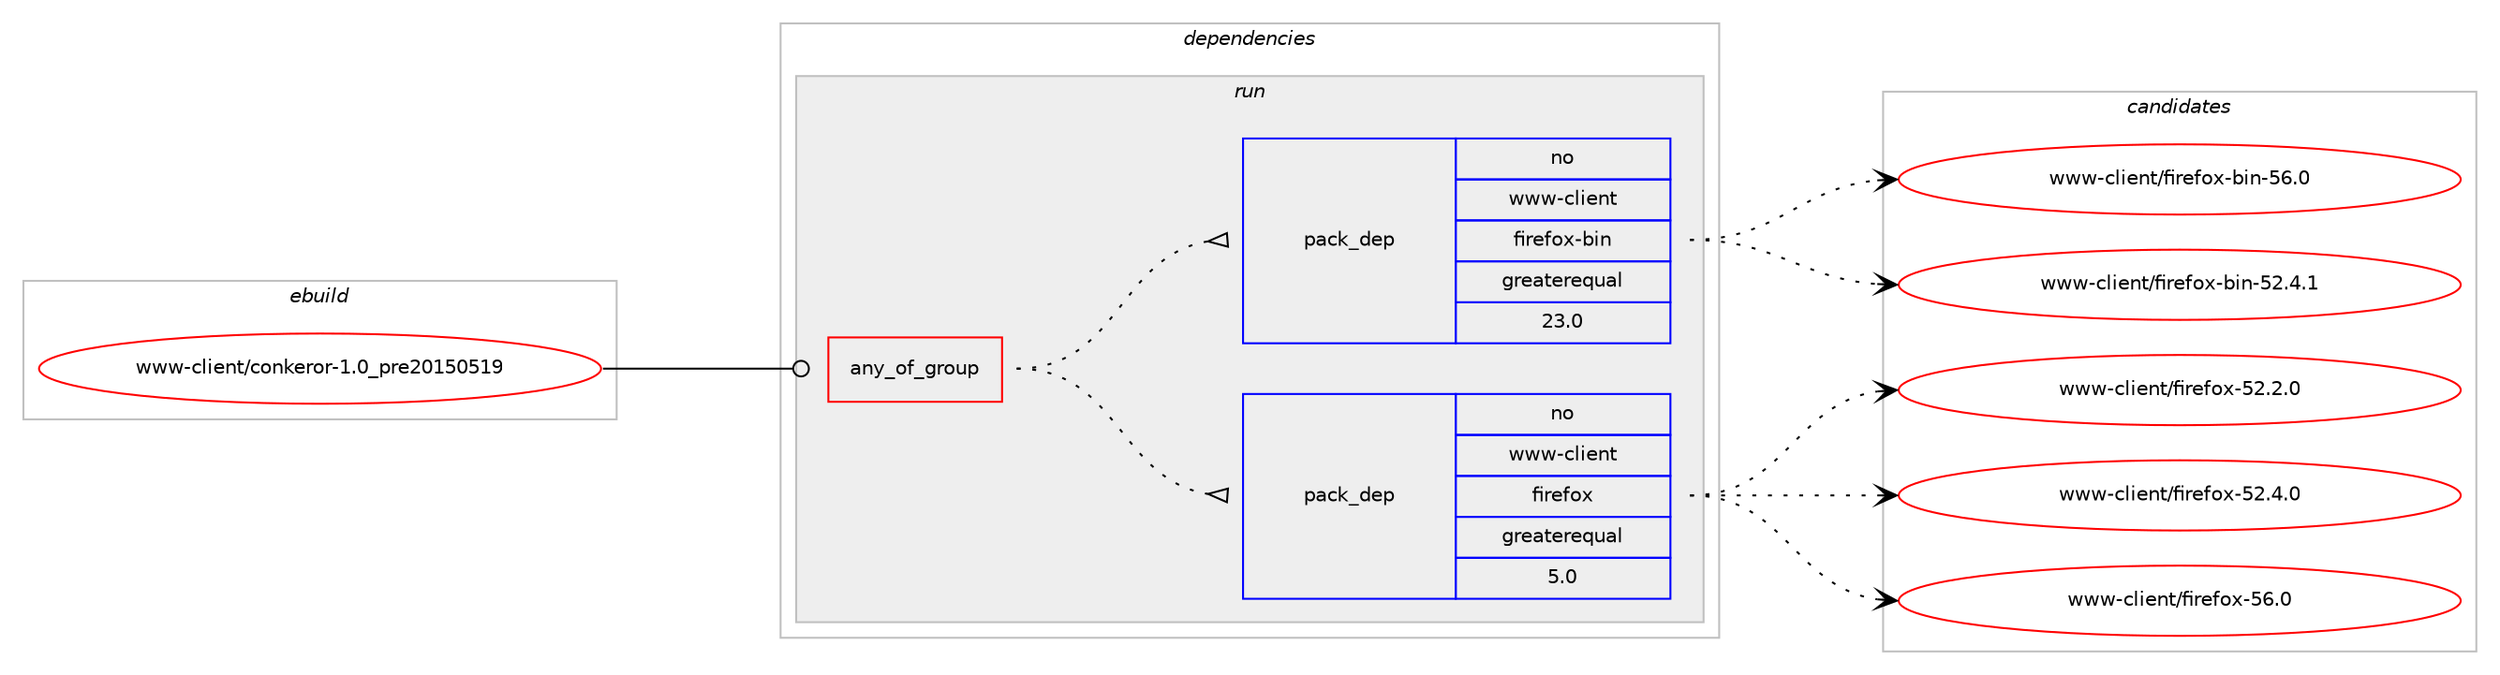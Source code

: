 digraph prolog {

# *************
# Graph options
# *************

newrank=true;
concentrate=true;
compound=true;
graph [rankdir=LR,fontname=Helvetica,fontsize=10,ranksep=1.5];#, ranksep=2.5, nodesep=0.2];
edge  [arrowhead=vee];
node  [fontname=Helvetica,fontsize=10];

# **********
# The ebuild
# **********

subgraph cluster_leftcol {
color=gray;
rank=same;
label=<<i>ebuild</i>>;
id [label="www-client/conkeror-1.0_pre20150519", color=red, width=4, href="../www-client/conkeror-1.0_pre20150519.svg"];
}

# ****************
# The dependencies
# ****************

subgraph cluster_midcol {
color=gray;
label=<<i>dependencies</i>>;
subgraph cluster_compile {
fillcolor="#eeeeee";
style=filled;
label=<<i>compile</i>>;
}
subgraph cluster_compileandrun {
fillcolor="#eeeeee";
style=filled;
label=<<i>compile and run</i>>;
}
subgraph cluster_run {
fillcolor="#eeeeee";
style=filled;
label=<<i>run</i>>;
subgraph any8891 {
dependency503286 [label=<<TABLE BORDER="0" CELLBORDER="1" CELLSPACING="0" CELLPADDING="4"><TR><TD CELLPADDING="10">any_of_group</TD></TR></TABLE>>, shape=none, color=red];subgraph pack374225 {
dependency503287 [label=<<TABLE BORDER="0" CELLBORDER="1" CELLSPACING="0" CELLPADDING="4" WIDTH="220"><TR><TD ROWSPAN="6" CELLPADDING="30">pack_dep</TD></TR><TR><TD WIDTH="110">no</TD></TR><TR><TD>www-client</TD></TR><TR><TD>firefox</TD></TR><TR><TD>greaterequal</TD></TR><TR><TD>5.0</TD></TR></TABLE>>, shape=none, color=blue];
}
dependency503286:e -> dependency503287:w [weight=20,style="dotted",arrowhead="oinv"];
subgraph pack374226 {
dependency503288 [label=<<TABLE BORDER="0" CELLBORDER="1" CELLSPACING="0" CELLPADDING="4" WIDTH="220"><TR><TD ROWSPAN="6" CELLPADDING="30">pack_dep</TD></TR><TR><TD WIDTH="110">no</TD></TR><TR><TD>www-client</TD></TR><TR><TD>firefox-bin</TD></TR><TR><TD>greaterequal</TD></TR><TR><TD>23.0</TD></TR></TABLE>>, shape=none, color=blue];
}
dependency503286:e -> dependency503288:w [weight=20,style="dotted",arrowhead="oinv"];
}
id:e -> dependency503286:w [weight=20,style="solid",arrowhead="odot"];
}
}

# **************
# The candidates
# **************

subgraph cluster_choices {
rank=same;
color=gray;
label=<<i>candidates</i>>;

subgraph choice374225 {
color=black;
nodesep=1;
choice11911911945991081051011101164710210511410110211112045535046504648 [label="www-client/firefox-52.2.0", color=red, width=4,href="../www-client/firefox-52.2.0.svg"];
choice11911911945991081051011101164710210511410110211112045535046524648 [label="www-client/firefox-52.4.0", color=red, width=4,href="../www-client/firefox-52.4.0.svg"];
choice1191191194599108105101110116471021051141011021111204553544648 [label="www-client/firefox-56.0", color=red, width=4,href="../www-client/firefox-56.0.svg"];
dependency503287:e -> choice11911911945991081051011101164710210511410110211112045535046504648:w [style=dotted,weight="100"];
dependency503287:e -> choice11911911945991081051011101164710210511410110211112045535046524648:w [style=dotted,weight="100"];
dependency503287:e -> choice1191191194599108105101110116471021051141011021111204553544648:w [style=dotted,weight="100"];
}
subgraph choice374226 {
color=black;
nodesep=1;
choice119119119459910810510111011647102105114101102111120459810511045535046524649 [label="www-client/firefox-bin-52.4.1", color=red, width=4,href="../www-client/firefox-bin-52.4.1.svg"];
choice11911911945991081051011101164710210511410110211112045981051104553544648 [label="www-client/firefox-bin-56.0", color=red, width=4,href="../www-client/firefox-bin-56.0.svg"];
dependency503288:e -> choice119119119459910810510111011647102105114101102111120459810511045535046524649:w [style=dotted,weight="100"];
dependency503288:e -> choice11911911945991081051011101164710210511410110211112045981051104553544648:w [style=dotted,weight="100"];
}
}

}
